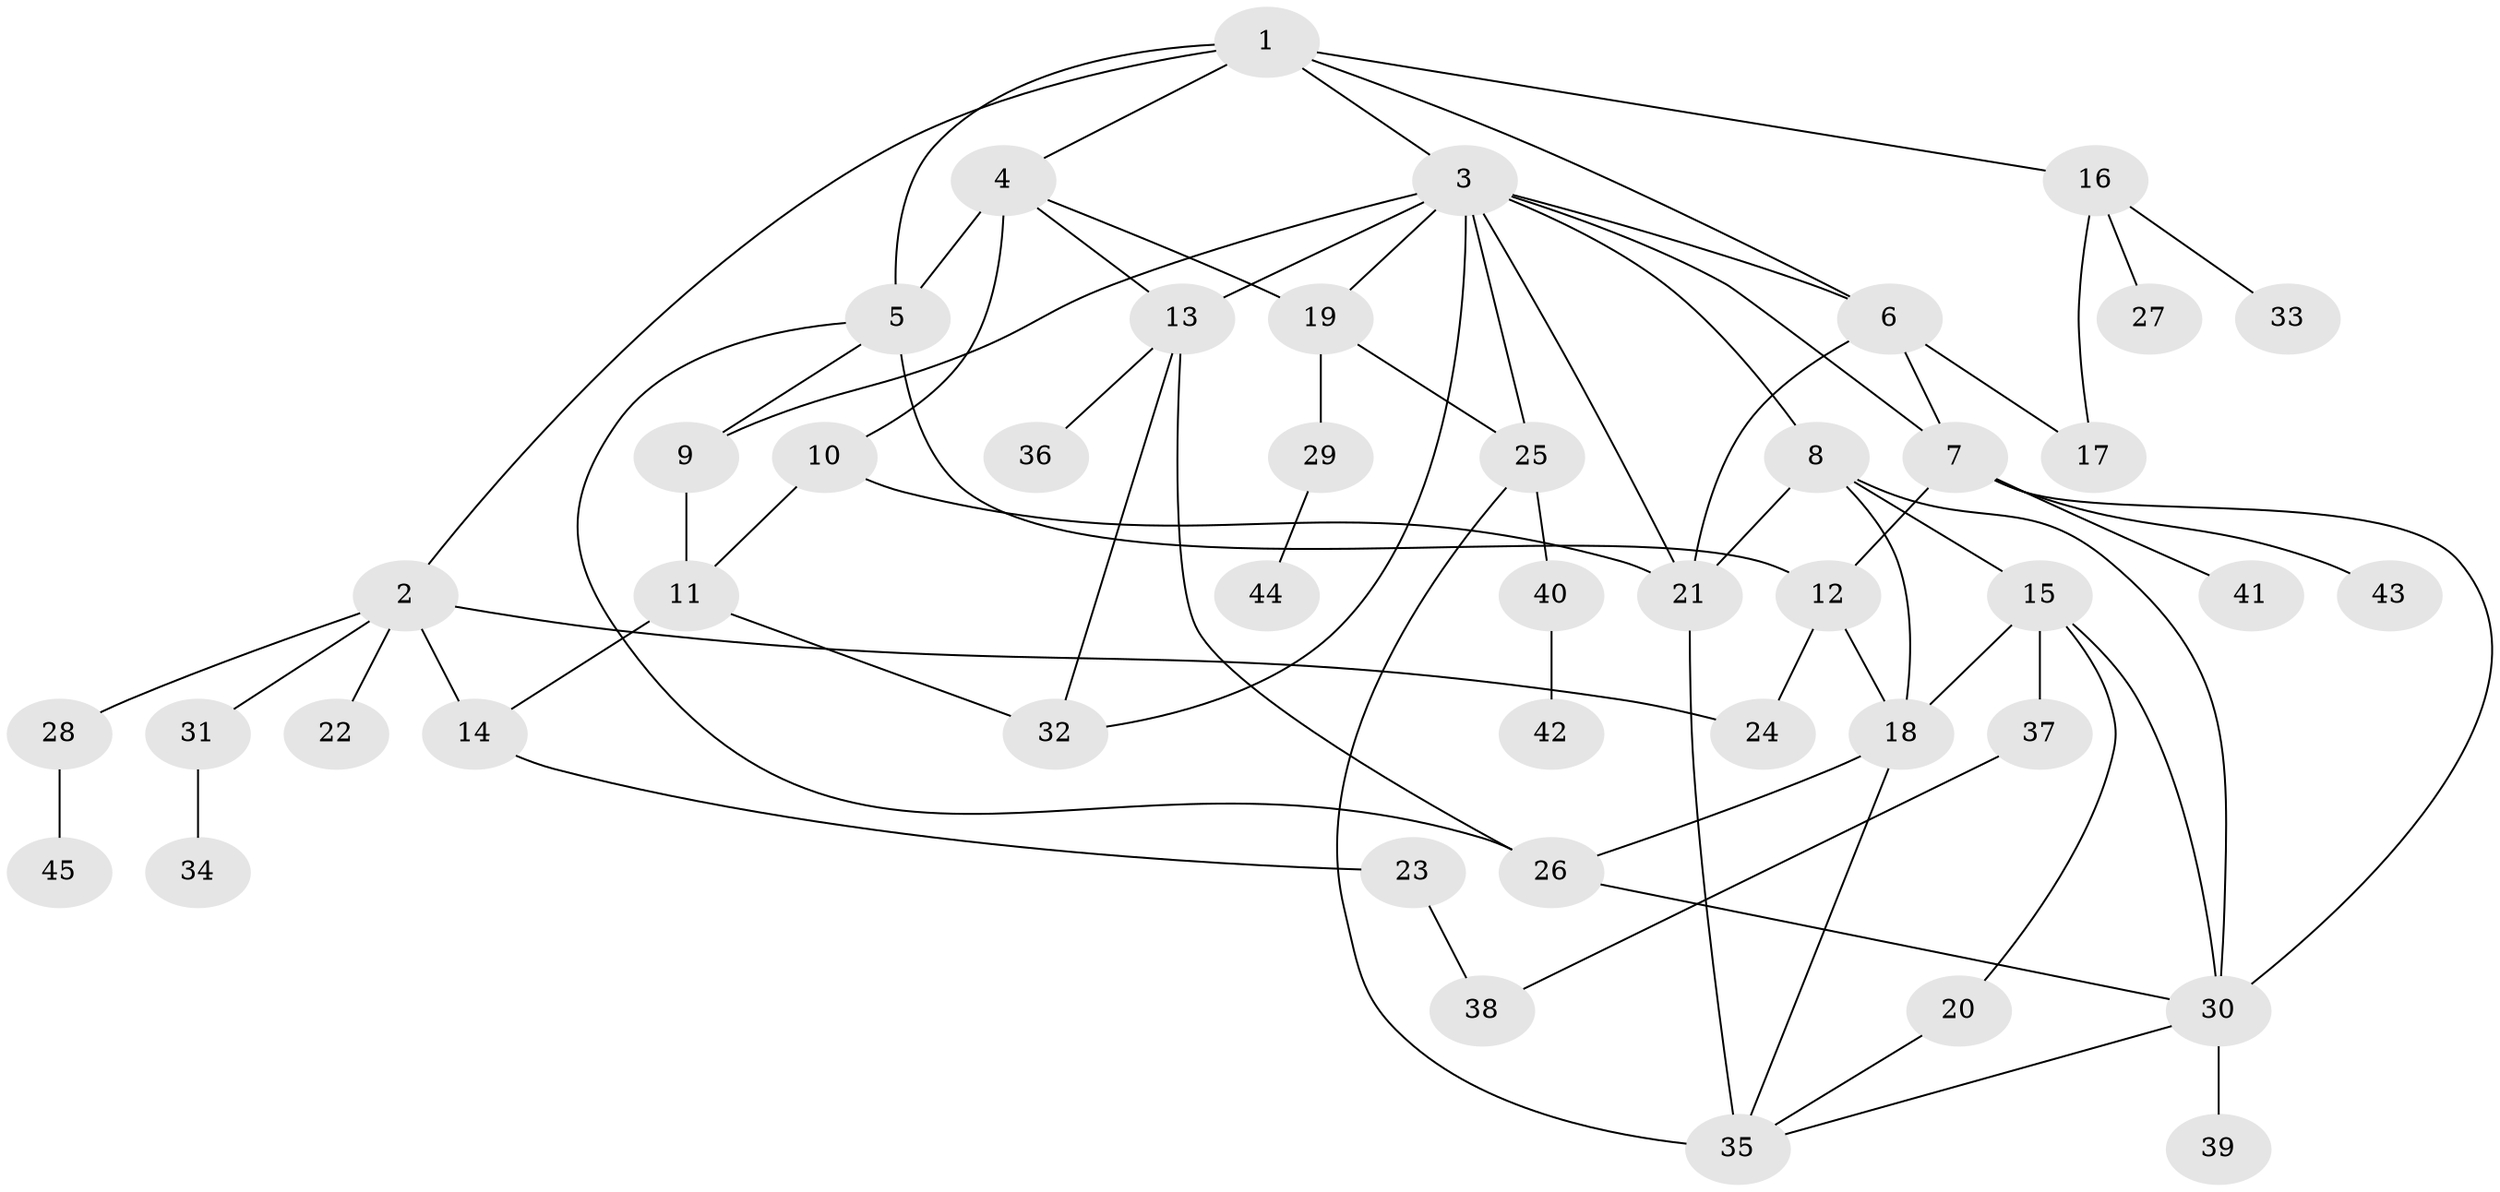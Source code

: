 // original degree distribution, {8: 0.022222222222222223, 7: 0.022222222222222223, 5: 0.06666666666666667, 4: 0.14444444444444443, 6: 0.044444444444444446, 2: 0.34444444444444444, 3: 0.17777777777777778, 1: 0.17777777777777778}
// Generated by graph-tools (version 1.1) at 2025/34/03/09/25 02:34:04]
// undirected, 45 vertices, 73 edges
graph export_dot {
graph [start="1"]
  node [color=gray90,style=filled];
  1;
  2;
  3;
  4;
  5;
  6;
  7;
  8;
  9;
  10;
  11;
  12;
  13;
  14;
  15;
  16;
  17;
  18;
  19;
  20;
  21;
  22;
  23;
  24;
  25;
  26;
  27;
  28;
  29;
  30;
  31;
  32;
  33;
  34;
  35;
  36;
  37;
  38;
  39;
  40;
  41;
  42;
  43;
  44;
  45;
  1 -- 2 [weight=1.0];
  1 -- 3 [weight=2.0];
  1 -- 4 [weight=2.0];
  1 -- 5 [weight=1.0];
  1 -- 6 [weight=1.0];
  1 -- 16 [weight=1.0];
  2 -- 14 [weight=1.0];
  2 -- 22 [weight=1.0];
  2 -- 24 [weight=1.0];
  2 -- 28 [weight=1.0];
  2 -- 31 [weight=1.0];
  3 -- 6 [weight=1.0];
  3 -- 7 [weight=2.0];
  3 -- 8 [weight=2.0];
  3 -- 9 [weight=2.0];
  3 -- 13 [weight=1.0];
  3 -- 19 [weight=1.0];
  3 -- 21 [weight=1.0];
  3 -- 25 [weight=1.0];
  3 -- 32 [weight=1.0];
  4 -- 5 [weight=4.0];
  4 -- 10 [weight=1.0];
  4 -- 13 [weight=1.0];
  4 -- 19 [weight=1.0];
  5 -- 9 [weight=1.0];
  5 -- 12 [weight=1.0];
  5 -- 26 [weight=2.0];
  6 -- 7 [weight=1.0];
  6 -- 17 [weight=1.0];
  6 -- 21 [weight=1.0];
  7 -- 12 [weight=1.0];
  7 -- 30 [weight=1.0];
  7 -- 41 [weight=1.0];
  7 -- 43 [weight=1.0];
  8 -- 15 [weight=3.0];
  8 -- 18 [weight=1.0];
  8 -- 21 [weight=1.0];
  8 -- 30 [weight=1.0];
  9 -- 11 [weight=2.0];
  10 -- 11 [weight=1.0];
  10 -- 21 [weight=1.0];
  11 -- 14 [weight=1.0];
  11 -- 32 [weight=1.0];
  12 -- 18 [weight=1.0];
  12 -- 24 [weight=1.0];
  13 -- 26 [weight=1.0];
  13 -- 32 [weight=1.0];
  13 -- 36 [weight=1.0];
  14 -- 23 [weight=1.0];
  15 -- 18 [weight=1.0];
  15 -- 20 [weight=1.0];
  15 -- 30 [weight=1.0];
  15 -- 37 [weight=2.0];
  16 -- 17 [weight=1.0];
  16 -- 27 [weight=1.0];
  16 -- 33 [weight=1.0];
  18 -- 26 [weight=2.0];
  18 -- 35 [weight=1.0];
  19 -- 25 [weight=1.0];
  19 -- 29 [weight=1.0];
  20 -- 35 [weight=1.0];
  21 -- 35 [weight=2.0];
  23 -- 38 [weight=1.0];
  25 -- 35 [weight=1.0];
  25 -- 40 [weight=1.0];
  26 -- 30 [weight=1.0];
  28 -- 45 [weight=1.0];
  29 -- 44 [weight=1.0];
  30 -- 35 [weight=1.0];
  30 -- 39 [weight=1.0];
  31 -- 34 [weight=1.0];
  37 -- 38 [weight=1.0];
  40 -- 42 [weight=1.0];
}
